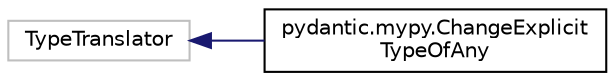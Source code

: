 digraph "Graphical Class Hierarchy"
{
 // LATEX_PDF_SIZE
  edge [fontname="Helvetica",fontsize="10",labelfontname="Helvetica",labelfontsize="10"];
  node [fontname="Helvetica",fontsize="10",shape=record];
  rankdir="LR";
  Node19096 [label="TypeTranslator",height=0.2,width=0.4,color="grey75", fillcolor="white", style="filled",tooltip=" "];
  Node19096 -> Node0 [dir="back",color="midnightblue",fontsize="10",style="solid",fontname="Helvetica"];
  Node0 [label="pydantic.mypy.ChangeExplicit\lTypeOfAny",height=0.2,width=0.4,color="black", fillcolor="white", style="filled",URL="$classpydantic_1_1mypy_1_1ChangeExplicitTypeOfAny.html",tooltip=" "];
}
